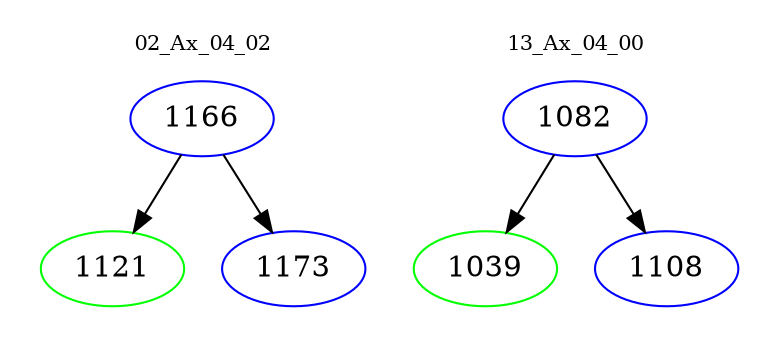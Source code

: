 digraph{
subgraph cluster_0 {
color = white
label = "02_Ax_04_02";
fontsize=10;
T0_1166 [label="1166", color="blue"]
T0_1166 -> T0_1121 [color="black"]
T0_1121 [label="1121", color="green"]
T0_1166 -> T0_1173 [color="black"]
T0_1173 [label="1173", color="blue"]
}
subgraph cluster_1 {
color = white
label = "13_Ax_04_00";
fontsize=10;
T1_1082 [label="1082", color="blue"]
T1_1082 -> T1_1039 [color="black"]
T1_1039 [label="1039", color="green"]
T1_1082 -> T1_1108 [color="black"]
T1_1108 [label="1108", color="blue"]
}
}
